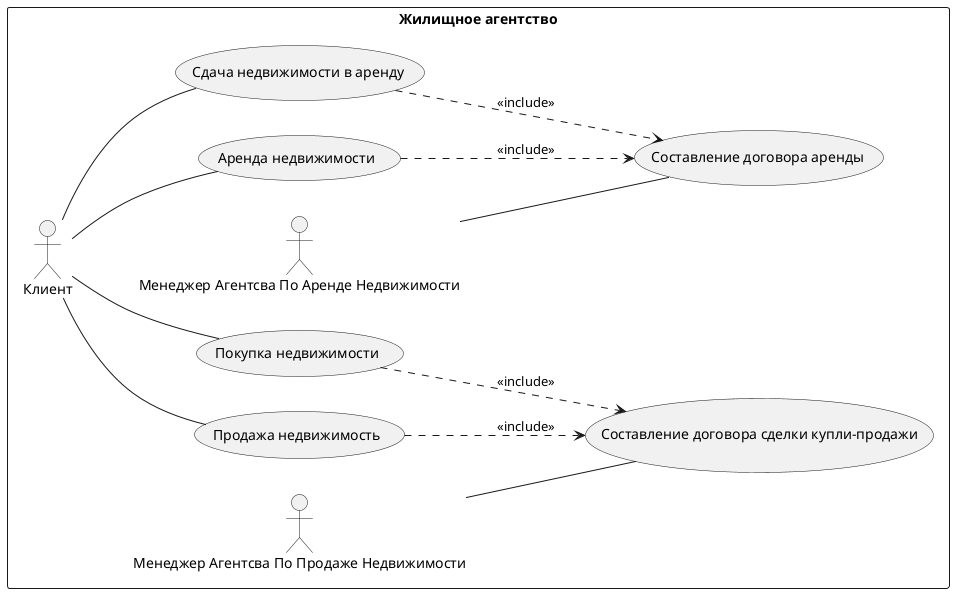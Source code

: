 @startuml Agency

left to right direction
skinparam packageStyle rectangle

rectangle "Жилищное агентство" {
    usecase (Покупка недвижимости) as searchForBuy
    usecase (Аренда недвижимости) as searchForRent 
    usecase (Продажа недвижимость) as sellOffer
    usecase (Сдача недвижимости в аренду) as rentOffer
    usecase (Составление договора аренды) as rentDoc
    usecase (Составление договора сделки купли-продажи) as sellDoc


    actor Клиент as client
    actor :Менеджер Агентсва По Продаже Недвижимости: as sell_manager
    actor :Менеджер Агентсва По Аренде Недвижимости: as rent_manager

    client -- searchForBuy
    client -- searchForRent
    client -- sellOffer
    client -- rentOffer

    searchForBuy ..> sellDoc: <<include>>
    sellOffer ..> sellDoc: <<include>>
    searchForRent ..> rentDoc: <<include>>
    rentOffer ..> rentDoc: <<include>>

    sell_manager -- sellDoc
    rent_manager -- rentDoc

}

@enduml

